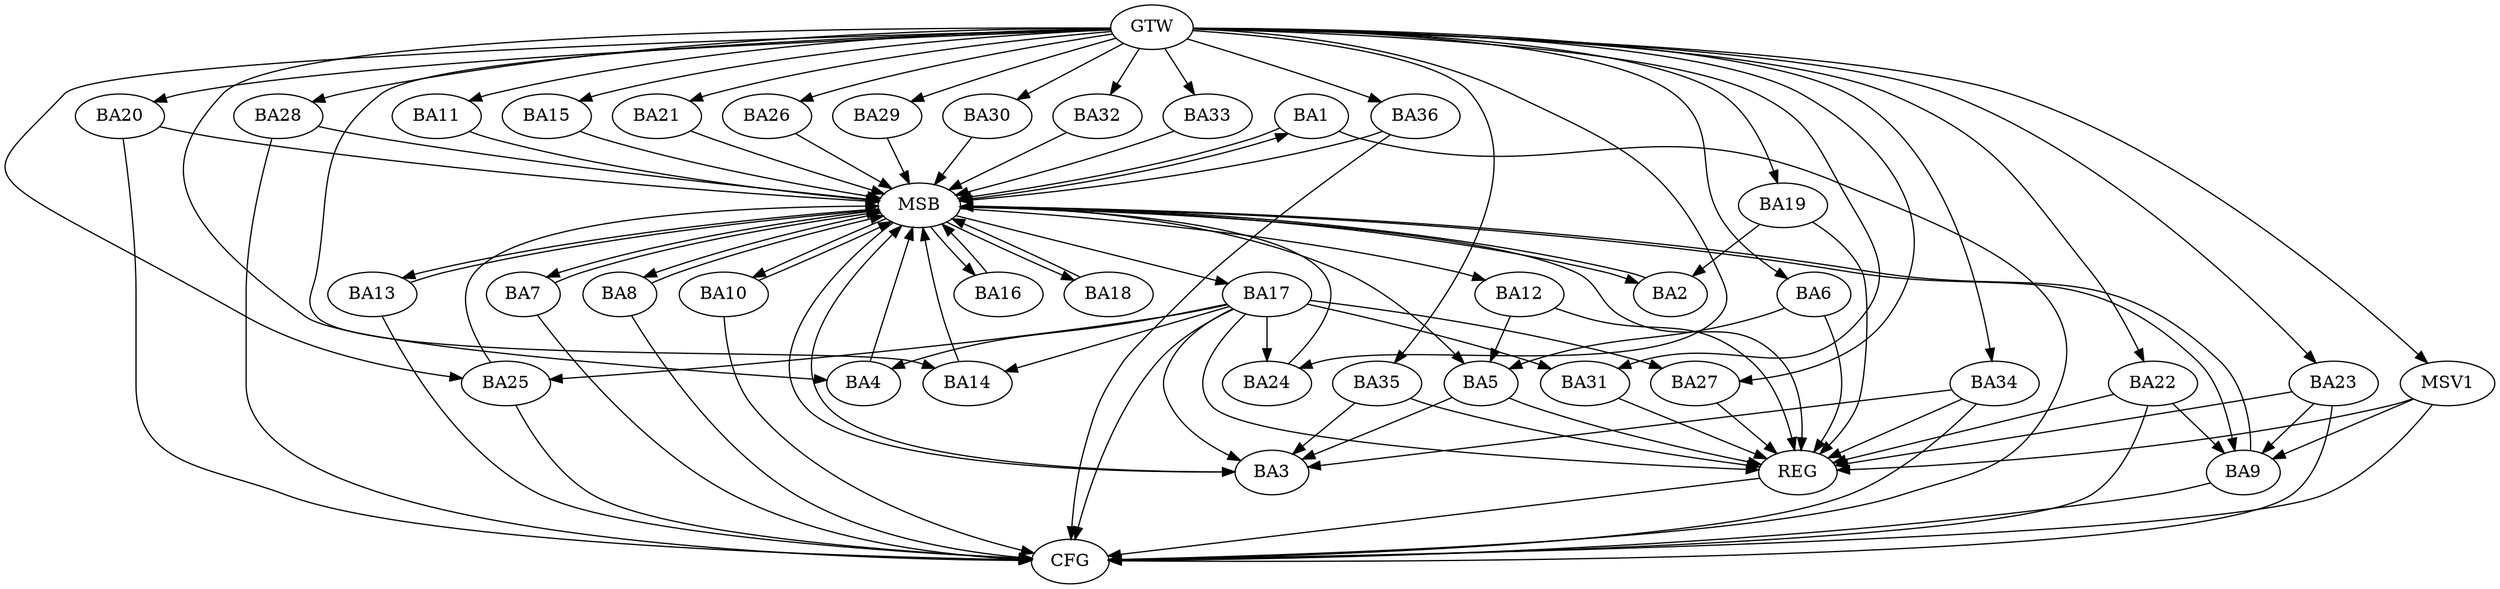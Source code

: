 strict digraph G {
  BA1 [ label="BA1" ];
  BA2 [ label="BA2" ];
  BA3 [ label="BA3" ];
  BA4 [ label="BA4" ];
  BA5 [ label="BA5" ];
  BA6 [ label="BA6" ];
  BA7 [ label="BA7" ];
  BA8 [ label="BA8" ];
  BA9 [ label="BA9" ];
  BA10 [ label="BA10" ];
  BA11 [ label="BA11" ];
  BA12 [ label="BA12" ];
  BA13 [ label="BA13" ];
  BA14 [ label="BA14" ];
  BA15 [ label="BA15" ];
  BA16 [ label="BA16" ];
  BA17 [ label="BA17" ];
  BA18 [ label="BA18" ];
  BA19 [ label="BA19" ];
  BA20 [ label="BA20" ];
  BA21 [ label="BA21" ];
  BA22 [ label="BA22" ];
  BA23 [ label="BA23" ];
  BA24 [ label="BA24" ];
  BA25 [ label="BA25" ];
  BA26 [ label="BA26" ];
  BA27 [ label="BA27" ];
  BA28 [ label="BA28" ];
  BA29 [ label="BA29" ];
  BA30 [ label="BA30" ];
  BA31 [ label="BA31" ];
  BA32 [ label="BA32" ];
  BA33 [ label="BA33" ];
  BA34 [ label="BA34" ];
  BA35 [ label="BA35" ];
  BA36 [ label="BA36" ];
  GTW [ label="GTW" ];
  REG [ label="REG" ];
  MSB [ label="MSB" ];
  CFG [ label="CFG" ];
  MSV1 [ label="MSV1" ];
  BA5 -> BA3;
  BA6 -> BA5;
  BA12 -> BA5;
  BA17 -> BA3;
  BA19 -> BA2;
  BA22 -> BA9;
  BA23 -> BA9;
  BA34 -> BA3;
  BA35 -> BA3;
  GTW -> BA4;
  GTW -> BA6;
  GTW -> BA11;
  GTW -> BA14;
  GTW -> BA15;
  GTW -> BA19;
  GTW -> BA20;
  GTW -> BA21;
  GTW -> BA22;
  GTW -> BA23;
  GTW -> BA24;
  GTW -> BA25;
  GTW -> BA26;
  GTW -> BA27;
  GTW -> BA28;
  GTW -> BA29;
  GTW -> BA30;
  GTW -> BA31;
  GTW -> BA32;
  GTW -> BA33;
  GTW -> BA34;
  GTW -> BA35;
  GTW -> BA36;
  BA5 -> REG;
  BA6 -> REG;
  BA12 -> REG;
  BA17 -> REG;
  BA19 -> REG;
  BA22 -> REG;
  BA23 -> REG;
  BA27 -> REG;
  BA31 -> REG;
  BA34 -> REG;
  BA35 -> REG;
  BA1 -> MSB;
  MSB -> BA2;
  MSB -> REG;
  BA2 -> MSB;
  MSB -> BA1;
  BA3 -> MSB;
  BA4 -> MSB;
  MSB -> BA3;
  BA7 -> MSB;
  BA8 -> MSB;
  MSB -> BA7;
  BA9 -> MSB;
  BA10 -> MSB;
  MSB -> BA5;
  BA11 -> MSB;
  BA13 -> MSB;
  BA14 -> MSB;
  BA15 -> MSB;
  MSB -> BA10;
  BA16 -> MSB;
  MSB -> BA12;
  BA18 -> MSB;
  MSB -> BA13;
  BA20 -> MSB;
  MSB -> BA9;
  BA21 -> MSB;
  MSB -> BA8;
  BA24 -> MSB;
  BA25 -> MSB;
  BA26 -> MSB;
  MSB -> BA18;
  BA28 -> MSB;
  MSB -> BA17;
  BA29 -> MSB;
  BA30 -> MSB;
  BA32 -> MSB;
  BA33 -> MSB;
  BA36 -> MSB;
  MSB -> BA16;
  BA28 -> CFG;
  BA20 -> CFG;
  BA23 -> CFG;
  BA17 -> CFG;
  BA9 -> CFG;
  BA7 -> CFG;
  BA36 -> CFG;
  BA8 -> CFG;
  BA25 -> CFG;
  BA22 -> CFG;
  BA10 -> CFG;
  BA34 -> CFG;
  BA1 -> CFG;
  BA13 -> CFG;
  REG -> CFG;
  BA17 -> BA25;
  BA17 -> BA31;
  BA17 -> BA4;
  BA17 -> BA14;
  BA17 -> BA24;
  BA17 -> BA27;
  MSV1 -> BA9;
  GTW -> MSV1;
  MSV1 -> REG;
  MSV1 -> CFG;
}
